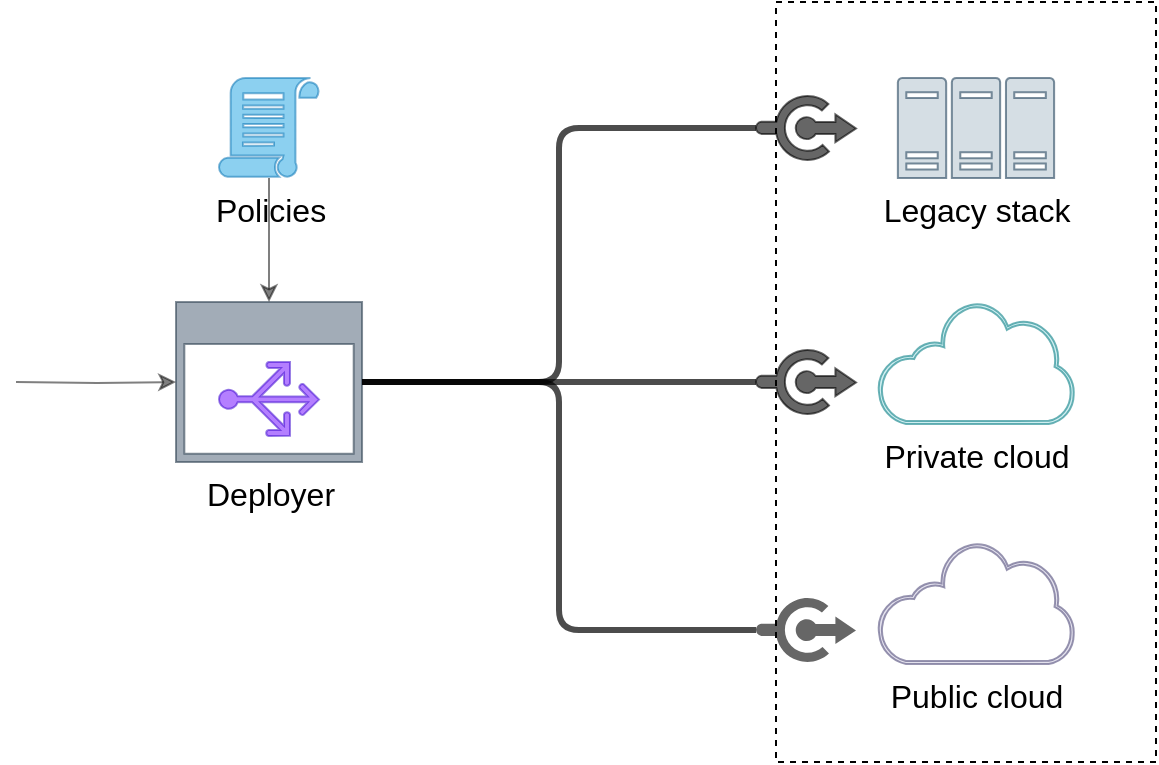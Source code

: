 <mxfile version="13.1.14" type="device"><diagram id="Ht1M8jgEwFfnCIfOTk4-" name="Page-1"><mxGraphModel dx="1422" dy="1567" grid="1" gridSize="10" guides="1" tooltips="1" connect="1" arrows="1" fold="1" page="1" pageScale="1" pageWidth="1169" pageHeight="827" math="0" shadow="0"><root><mxCell id="0"/><mxCell id="1" parent="0"/><mxCell id="e6J9TgAJjp8wi_-IHXwH-12" value="Deployer" style="aspect=fixed;pointerEvents=1;shadow=0;dashed=0;html=1;labelPosition=center;verticalLabelPosition=bottom;verticalAlign=top;align=center;shape=mxgraph.mscae.enterprise.application_blank;labelBackgroundColor=none;fontSize=16;opacity=60;fillColor=#647687;strokeColor=#314354;fontColor=#000000;" vertex="1" parent="1"><mxGeometry x="440" y="-470" width="93.02" height="80" as="geometry"/></mxCell><mxCell id="UEzPUAAOIrF-is8g5C7q-155" value="" style="rounded=0;whiteSpace=wrap;html=1;dashed=1;labelBackgroundColor=#ffffff;fillColor=none;gradientColor=none;" parent="1" vertex="1"><mxGeometry x="740" y="-620" width="190" height="380" as="geometry"/></mxCell><mxCell id="e6J9TgAJjp8wi_-IHXwH-27" value="" style="edgeStyle=orthogonalEdgeStyle;rounded=0;orthogonalLoop=1;jettySize=auto;html=1;fontSize=16;fontColor=#000000;opacity=50;" edge="1" parent="1" source="e6J9TgAJjp8wi_-IHXwH-4" target="e6J9TgAJjp8wi_-IHXwH-12"><mxGeometry relative="1" as="geometry"/></mxCell><mxCell id="e6J9TgAJjp8wi_-IHXwH-4" value="Policies" style="pointerEvents=1;shadow=0;dashed=0;html=1;labelPosition=center;verticalLabelPosition=bottom;verticalAlign=top;align=center;shape=mxgraph.mscae.intune.policy;labelBackgroundColor=none;fontSize=16;fillColor=#1ba1e2;strokeColor=#006EAF;fontColor=#000000;opacity=50;" vertex="1" parent="1"><mxGeometry x="461.51" y="-582" width="50" height="50" as="geometry"/></mxCell><mxCell id="e6J9TgAJjp8wi_-IHXwH-9" value="" style="aspect=fixed;pointerEvents=1;shadow=0;dashed=0;html=1;strokeColor=none;labelPosition=center;verticalLabelPosition=bottom;verticalAlign=top;align=center;fillColor=#000000;shape=mxgraph.mscae.enterprise.connectors;labelBackgroundColor=none;fontSize=16;fontColor=#000000;opacity=60;" vertex="1" parent="1"><mxGeometry x="730" y="-323" width="50" height="34" as="geometry"/></mxCell><mxCell id="e6J9TgAJjp8wi_-IHXwH-10" value="Legacy stack" style="aspect=fixed;pointerEvents=1;shadow=0;dashed=0;html=1;labelPosition=center;verticalLabelPosition=bottom;verticalAlign=top;align=center;shape=mxgraph.mscae.enterprise.server_farm;labelBackgroundColor=none;fontSize=16;opacity=60;fillColor=#bac8d3;strokeColor=#23445d;" vertex="1" parent="1"><mxGeometry x="800.93" y="-582" width="78.13" height="50" as="geometry"/></mxCell><mxCell id="e6J9TgAJjp8wi_-IHXwH-11" value="" style="aspect=fixed;pointerEvents=1;shadow=0;dashed=0;html=1;labelPosition=center;verticalLabelPosition=bottom;verticalAlign=top;align=center;shape=mxgraph.azure.load_balancer_generic;labelBackgroundColor=none;fontSize=16;opacity=50;direction=north;fillColor=#6a00ff;strokeColor=#3700CC;fontColor=#ffffff;" vertex="1" parent="1"><mxGeometry x="461.51" y="-440" width="50" height="37" as="geometry"/></mxCell><mxCell id="e6J9TgAJjp8wi_-IHXwH-28" style="edgeStyle=orthogonalEdgeStyle;orthogonalLoop=1;jettySize=auto;html=1;entryX=0;entryY=0.5;entryDx=0;entryDy=0;entryPerimeter=0;fontSize=16;fontColor=#000000;opacity=70;endArrow=none;endFill=0;rounded=1;strokeWidth=3;jumpSize=6;" edge="1" parent="1" source="e6J9TgAJjp8wi_-IHXwH-12" target="e6J9TgAJjp8wi_-IHXwH-22"><mxGeometry relative="1" as="geometry"/></mxCell><mxCell id="e6J9TgAJjp8wi_-IHXwH-29" style="edgeStyle=orthogonalEdgeStyle;orthogonalLoop=1;jettySize=auto;html=1;exitX=1;exitY=0.5;exitDx=0;exitDy=0;exitPerimeter=0;entryX=0;entryY=0.5;entryDx=0;entryDy=0;entryPerimeter=0;fontSize=16;fontColor=#000000;endArrow=none;endFill=0;rounded=1;jumpSize=6;endSize=6;startSize=6;strokeWidth=3;opacity=70;" edge="1" parent="1" source="e6J9TgAJjp8wi_-IHXwH-12" target="e6J9TgAJjp8wi_-IHXwH-23"><mxGeometry relative="1" as="geometry"/></mxCell><mxCell id="e6J9TgAJjp8wi_-IHXwH-30" style="edgeStyle=orthogonalEdgeStyle;rounded=1;orthogonalLoop=1;jettySize=auto;html=1;exitX=1;exitY=0.5;exitDx=0;exitDy=0;exitPerimeter=0;entryX=0;entryY=0.5;entryDx=0;entryDy=0;entryPerimeter=0;fontSize=16;fontColor=#000000;opacity=70;endArrow=none;endFill=0;strokeWidth=3;" edge="1" parent="1" source="e6J9TgAJjp8wi_-IHXwH-12" target="e6J9TgAJjp8wi_-IHXwH-9"><mxGeometry relative="1" as="geometry"/></mxCell><mxCell id="e6J9TgAJjp8wi_-IHXwH-33" value="" style="edgeStyle=orthogonalEdgeStyle;rounded=0;orthogonalLoop=1;jettySize=auto;html=1;endArrow=classic;endFill=1;fontSize=16;fontColor=#000000;opacity=50;" edge="1" parent="1" target="e6J9TgAJjp8wi_-IHXwH-12"><mxGeometry relative="1" as="geometry"><mxPoint x="360" y="-430" as="sourcePoint"/></mxGeometry></mxCell><mxCell id="e6J9TgAJjp8wi_-IHXwH-17" value="Public cloud" style="aspect=fixed;pointerEvents=1;shadow=0;dashed=0;html=1;labelPosition=center;verticalLabelPosition=bottom;verticalAlign=top;align=center;shape=mxgraph.mscae.enterprise.internet_hollow;labelBackgroundColor=none;fontSize=16;opacity=60;fillColor=#d0cee2;strokeColor=#56517e;" vertex="1" parent="1"><mxGeometry x="790.8" y="-350" width="98.39" height="61" as="geometry"/></mxCell><mxCell id="e6J9TgAJjp8wi_-IHXwH-20" value="Private cloud" style="aspect=fixed;pointerEvents=1;shadow=0;dashed=0;html=1;labelPosition=center;verticalLabelPosition=bottom;verticalAlign=top;align=center;shape=mxgraph.mscae.enterprise.internet_hollow;labelBackgroundColor=none;fontSize=16;opacity=60;fillColor=#b0e3e6;strokeColor=#0e8088;" vertex="1" parent="1"><mxGeometry x="790.8" y="-470" width="98.39" height="61" as="geometry"/></mxCell><mxCell id="e6J9TgAJjp8wi_-IHXwH-22" value="" style="aspect=fixed;pointerEvents=1;shadow=0;dashed=0;html=1;strokeColor=#000000;labelPosition=center;verticalLabelPosition=bottom;verticalAlign=top;align=center;fillColor=#000000;shape=mxgraph.mscae.enterprise.connectors;labelBackgroundColor=none;fontSize=16;fontColor=#000000;opacity=60;" vertex="1" parent="1"><mxGeometry x="730" y="-447" width="50" height="34" as="geometry"/></mxCell><mxCell id="e6J9TgAJjp8wi_-IHXwH-23" value="" style="aspect=fixed;pointerEvents=1;shadow=0;dashed=0;html=1;labelPosition=center;verticalLabelPosition=bottom;verticalAlign=top;align=center;shape=mxgraph.mscae.enterprise.connectors;labelBackgroundColor=none;fontSize=16;opacity=60;fillColor=#000000;" vertex="1" parent="1"><mxGeometry x="730" y="-574" width="50" height="34" as="geometry"/></mxCell></root></mxGraphModel></diagram></mxfile>
